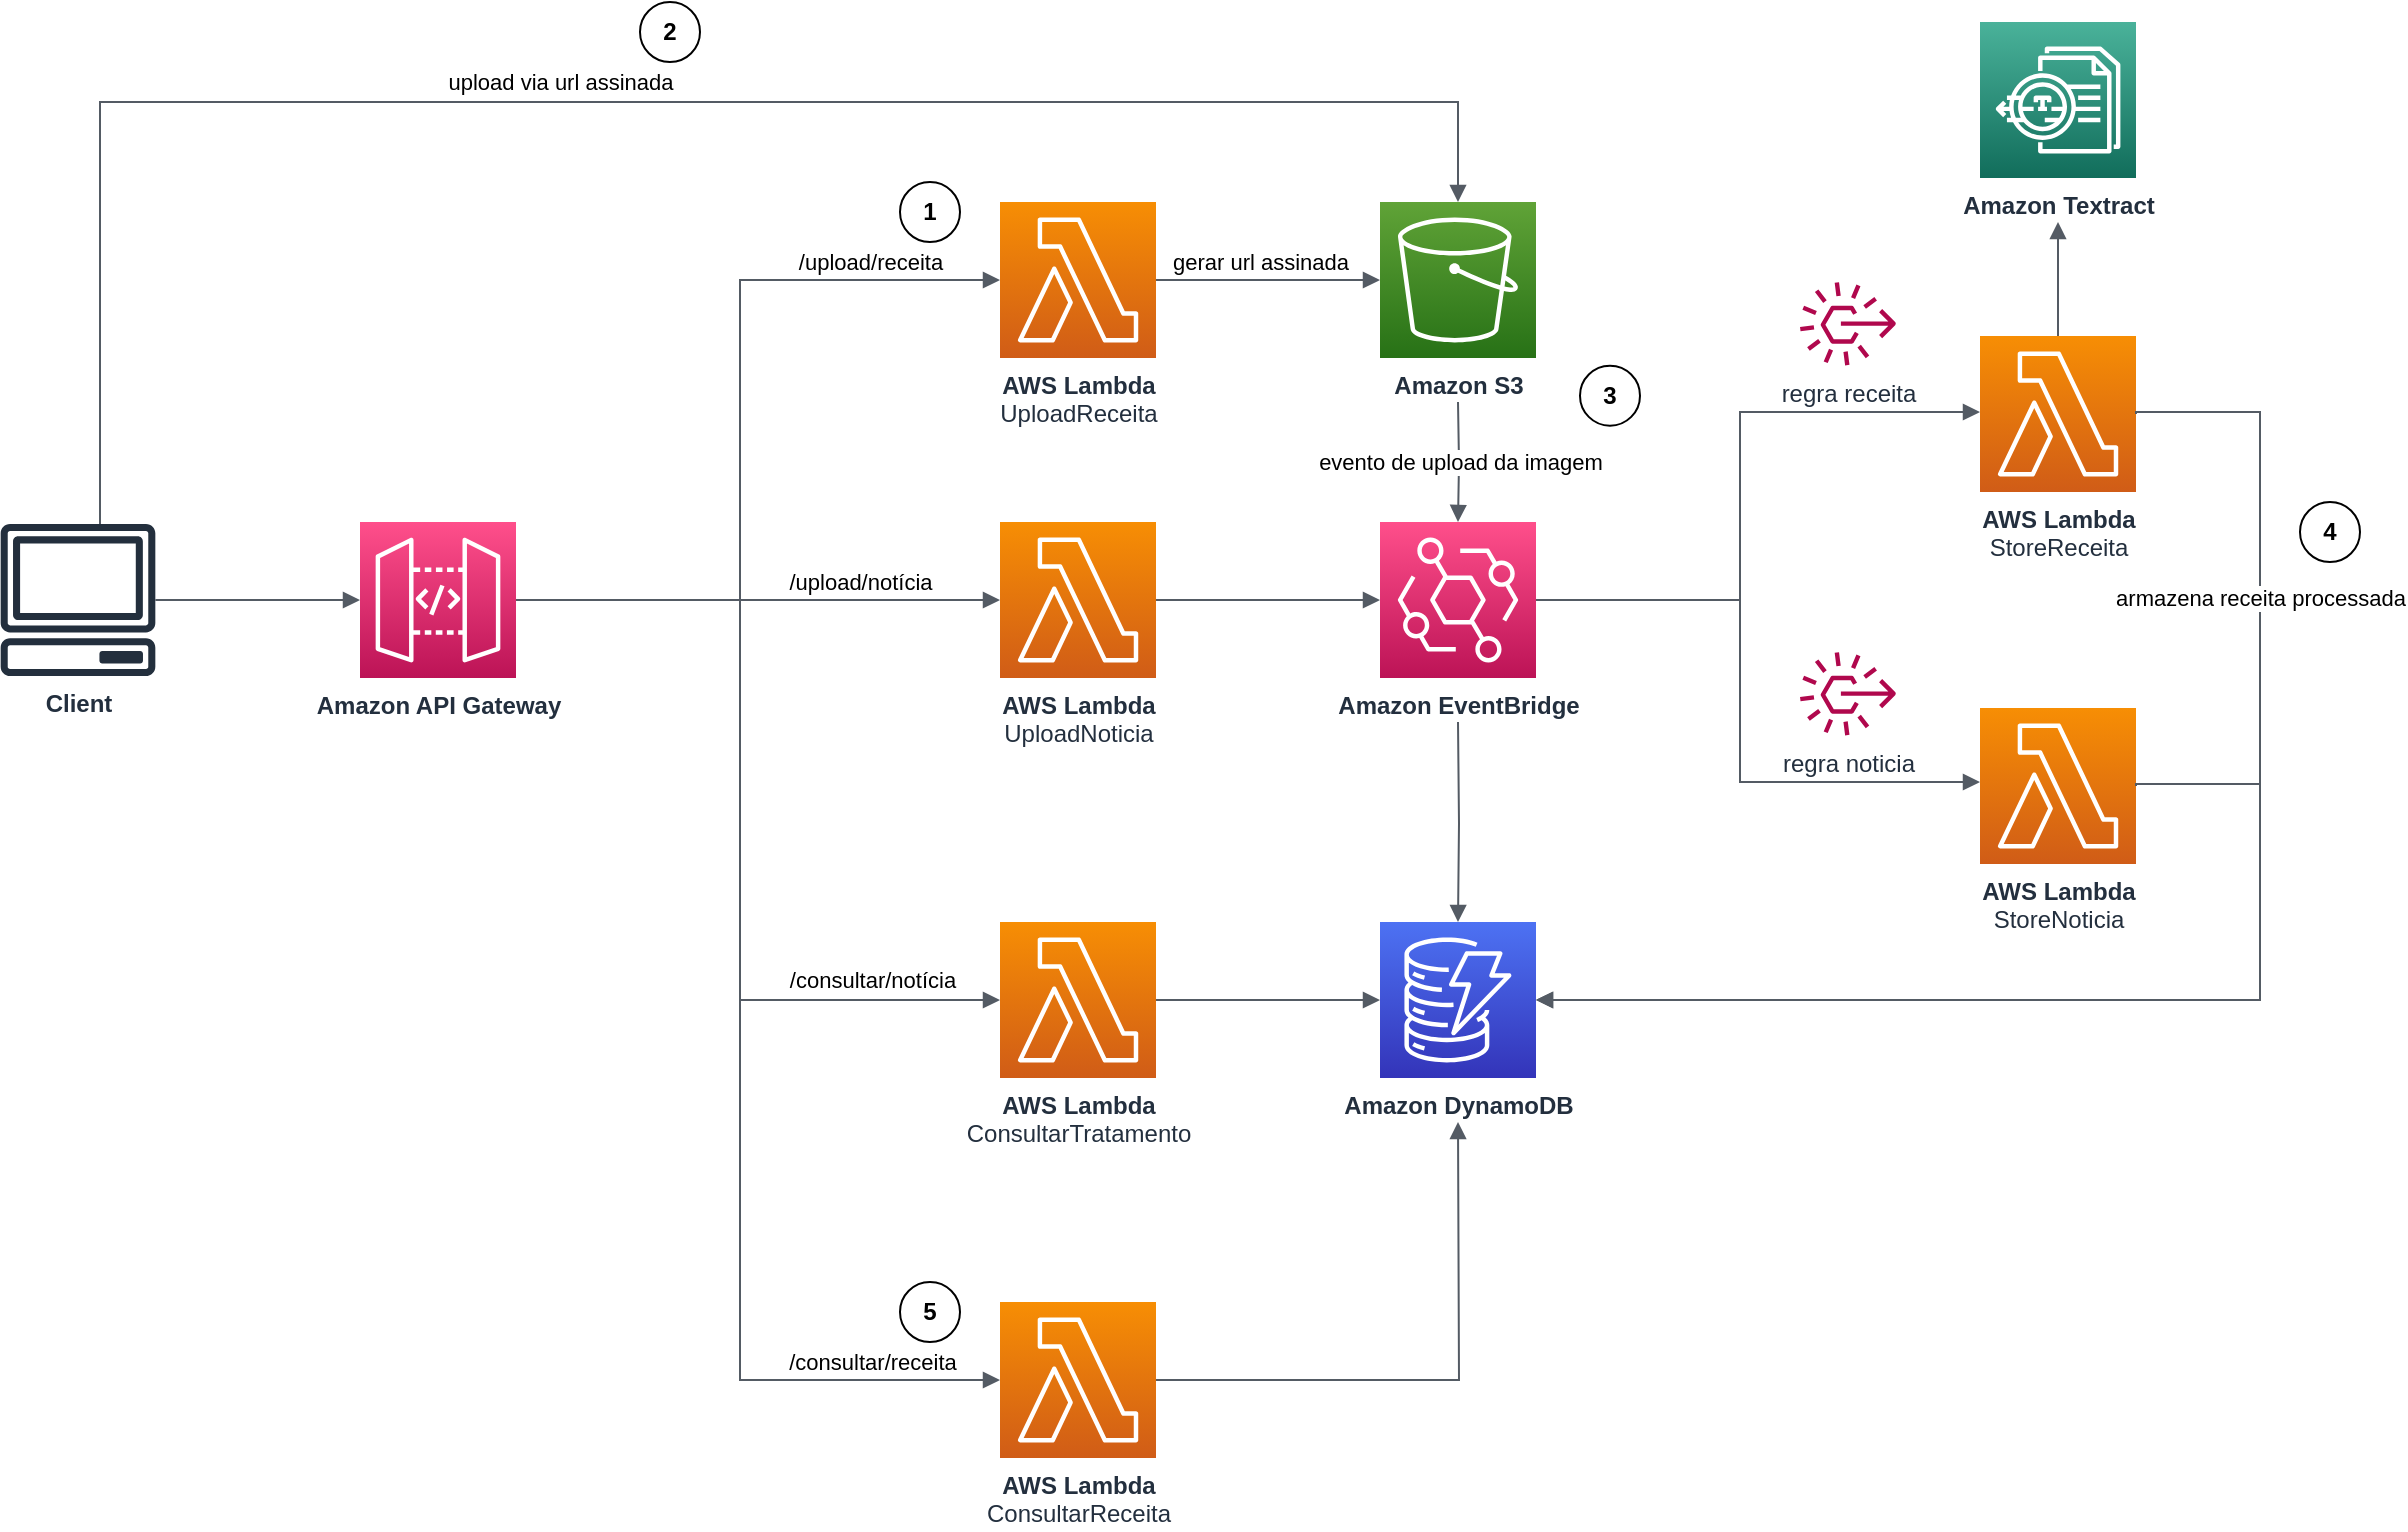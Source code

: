<mxfile version="20.0.4" type="device"><diagram id="5Es7ddsYDcV8z9SC6JIc" name="Page-1"><mxGraphModel dx="3192" dy="1624" grid="1" gridSize="10" guides="1" tooltips="1" connect="1" arrows="1" fold="1" page="1" pageScale="1" pageWidth="1169" pageHeight="827" math="0" shadow="0"><root><mxCell id="0"/><mxCell id="1" parent="0"/><mxCell id="QU9gRXE5j8w22ZuE09sC-1" value="&lt;b&gt;Amazon API Gateway&lt;br&gt;&lt;/b&gt;" style="sketch=0;points=[[0,0,0],[0.25,0,0],[0.5,0,0],[0.75,0,0],[1,0,0],[0,1,0],[0.25,1,0],[0.5,1,0],[0.75,1,0],[1,1,0],[0,0.25,0],[0,0.5,0],[0,0.75,0],[1,0.25,0],[1,0.5,0],[1,0.75,0]];outlineConnect=0;fontColor=#232F3E;gradientColor=#FF4F8B;gradientDirection=north;fillColor=#BC1356;strokeColor=#ffffff;dashed=0;verticalLabelPosition=bottom;verticalAlign=top;align=center;html=1;fontSize=12;fontStyle=0;aspect=fixed;shape=mxgraph.aws4.resourceIcon;resIcon=mxgraph.aws4.api_gateway;" parent="1" vertex="1"><mxGeometry x="120" y="170" width="78" height="78" as="geometry"/></mxCell><mxCell id="QU9gRXE5j8w22ZuE09sC-2" value="&lt;div&gt;&lt;b&gt;AWS Lambda&lt;/b&gt;&lt;/div&gt;UploadReceita" style="sketch=0;points=[[0,0,0],[0.25,0,0],[0.5,0,0],[0.75,0,0],[1,0,0],[0,1,0],[0.25,1,0],[0.5,1,0],[0.75,1,0],[1,1,0],[0,0.25,0],[0,0.5,0],[0,0.75,0],[1,0.25,0],[1,0.5,0],[1,0.75,0]];outlineConnect=0;fontColor=#232F3E;gradientColor=#F78E04;gradientDirection=north;fillColor=#D05C17;strokeColor=#ffffff;dashed=0;verticalLabelPosition=bottom;verticalAlign=top;align=center;html=1;fontSize=12;fontStyle=0;aspect=fixed;shape=mxgraph.aws4.resourceIcon;resIcon=mxgraph.aws4.lambda;" parent="1" vertex="1"><mxGeometry x="440" y="10" width="78" height="78" as="geometry"/></mxCell><mxCell id="QU9gRXE5j8w22ZuE09sC-3" value="&lt;b&gt;Amazon S3&lt;br&gt;&lt;/b&gt;" style="sketch=0;points=[[0,0,0],[0.25,0,0],[0.5,0,0],[0.75,0,0],[1,0,0],[0,1,0],[0.25,1,0],[0.5,1,0],[0.75,1,0],[1,1,0],[0,0.25,0],[0,0.5,0],[0,0.75,0],[1,0.25,0],[1,0.5,0],[1,0.75,0]];outlineConnect=0;fontColor=#232F3E;gradientColor=#60A337;gradientDirection=north;fillColor=#277116;strokeColor=#ffffff;dashed=0;verticalLabelPosition=bottom;verticalAlign=top;align=center;html=1;fontSize=12;fontStyle=0;aspect=fixed;shape=mxgraph.aws4.resourceIcon;resIcon=mxgraph.aws4.s3;" parent="1" vertex="1"><mxGeometry x="630" y="10" width="78" height="78" as="geometry"/></mxCell><mxCell id="QU9gRXE5j8w22ZuE09sC-4" value="&lt;b&gt;Client&lt;/b&gt;" style="sketch=0;outlineConnect=0;fontColor=#232F3E;gradientColor=none;fillColor=#232F3D;strokeColor=none;dashed=0;verticalLabelPosition=bottom;verticalAlign=top;align=center;html=1;fontSize=12;fontStyle=0;aspect=fixed;pointerEvents=1;shape=mxgraph.aws4.client;" parent="1" vertex="1"><mxGeometry x="-60" y="171" width="78" height="76" as="geometry"/></mxCell><mxCell id="QU9gRXE5j8w22ZuE09sC-5" value="&lt;b&gt;Amazon EventBridge&lt;br&gt;&lt;/b&gt;" style="sketch=0;points=[[0,0,0],[0.25,0,0],[0.5,0,0],[0.75,0,0],[1,0,0],[0,1,0],[0.25,1,0],[0.5,1,0],[0.75,1,0],[1,1,0],[0,0.25,0],[0,0.5,0],[0,0.75,0],[1,0.25,0],[1,0.5,0],[1,0.75,0]];outlineConnect=0;fontColor=#232F3E;gradientColor=#FF4F8B;gradientDirection=north;fillColor=#BC1356;strokeColor=#ffffff;dashed=0;verticalLabelPosition=bottom;verticalAlign=top;align=center;html=1;fontSize=12;fontStyle=0;aspect=fixed;shape=mxgraph.aws4.resourceIcon;resIcon=mxgraph.aws4.eventbridge;" parent="1" vertex="1"><mxGeometry x="630" y="170" width="78" height="78" as="geometry"/></mxCell><mxCell id="QU9gRXE5j8w22ZuE09sC-6" value="&lt;b&gt;Amazon DynamoDB&lt;br&gt;&lt;/b&gt;" style="sketch=0;points=[[0,0,0],[0.25,0,0],[0.5,0,0],[0.75,0,0],[1,0,0],[0,1,0],[0.25,1,0],[0.5,1,0],[0.75,1,0],[1,1,0],[0,0.25,0],[0,0.5,0],[0,0.75,0],[1,0.25,0],[1,0.5,0],[1,0.75,0]];outlineConnect=0;fontColor=#232F3E;gradientColor=#4D72F3;gradientDirection=north;fillColor=#3334B9;strokeColor=#ffffff;dashed=0;verticalLabelPosition=bottom;verticalAlign=top;align=center;html=1;fontSize=12;fontStyle=0;aspect=fixed;shape=mxgraph.aws4.resourceIcon;resIcon=mxgraph.aws4.dynamodb;" parent="1" vertex="1"><mxGeometry x="630" y="370" width="78" height="78" as="geometry"/></mxCell><mxCell id="QU9gRXE5j8w22ZuE09sC-7" value="" style="edgeStyle=orthogonalEdgeStyle;html=1;endArrow=block;elbow=vertical;startArrow=none;endFill=1;strokeColor=#545B64;rounded=0;" parent="1" source="QU9gRXE5j8w22ZuE09sC-4" target="QU9gRXE5j8w22ZuE09sC-1" edge="1"><mxGeometry width="100" relative="1" as="geometry"><mxPoint x="90" y="140" as="sourcePoint"/><mxPoint x="190" y="140" as="targetPoint"/></mxGeometry></mxCell><mxCell id="QU9gRXE5j8w22ZuE09sC-8" value="" style="edgeStyle=orthogonalEdgeStyle;html=1;endArrow=block;elbow=vertical;startArrow=none;endFill=1;strokeColor=#545B64;rounded=0;entryX=0;entryY=0.5;entryDx=0;entryDy=0;entryPerimeter=0;" parent="1" source="QU9gRXE5j8w22ZuE09sC-1" target="QU9gRXE5j8w22ZuE09sC-2" edge="1"><mxGeometry width="100" relative="1" as="geometry"><mxPoint x="240" y="100" as="sourcePoint"/><mxPoint x="340" y="100" as="targetPoint"/><Array as="points"><mxPoint x="310" y="209"/><mxPoint x="310" y="49"/></Array></mxGeometry></mxCell><mxCell id="QU9gRXE5j8w22ZuE09sC-26" value="/upload/receita" style="edgeLabel;html=1;align=center;verticalAlign=middle;resizable=0;points=[];" parent="QU9gRXE5j8w22ZuE09sC-8" vertex="1" connectable="0"><mxGeometry x="0.451" relative="1" as="geometry"><mxPoint x="45" y="-9" as="offset"/></mxGeometry></mxCell><mxCell id="QU9gRXE5j8w22ZuE09sC-9" value="" style="edgeStyle=orthogonalEdgeStyle;html=1;endArrow=block;elbow=vertical;startArrow=none;endFill=1;strokeColor=#545B64;rounded=0;" parent="1" source="QU9gRXE5j8w22ZuE09sC-2" target="QU9gRXE5j8w22ZuE09sC-3" edge="1"><mxGeometry width="100" relative="1" as="geometry"><mxPoint x="500" y="140" as="sourcePoint"/><mxPoint x="600" y="140" as="targetPoint"/></mxGeometry></mxCell><mxCell id="QU9gRXE5j8w22ZuE09sC-29" value="gerar url assinada" style="edgeLabel;html=1;align=center;verticalAlign=middle;resizable=0;points=[];" parent="QU9gRXE5j8w22ZuE09sC-9" vertex="1" connectable="0"><mxGeometry x="-0.268" y="-1" relative="1" as="geometry"><mxPoint x="11" y="-10" as="offset"/></mxGeometry></mxCell><mxCell id="QU9gRXE5j8w22ZuE09sC-10" value="" style="edgeStyle=orthogonalEdgeStyle;html=1;endArrow=block;elbow=vertical;startArrow=none;endFill=1;strokeColor=#545B64;rounded=0;entryX=0.5;entryY=0;entryDx=0;entryDy=0;entryPerimeter=0;" parent="1" source="QU9gRXE5j8w22ZuE09sC-4" target="QU9gRXE5j8w22ZuE09sC-3" edge="1"><mxGeometry width="100" relative="1" as="geometry"><mxPoint x="-60" y="90" as="sourcePoint"/><mxPoint x="40" y="90" as="targetPoint"/><Array as="points"><mxPoint x="-10" y="-40"/><mxPoint x="669" y="-40"/></Array></mxGeometry></mxCell><mxCell id="QU9gRXE5j8w22ZuE09sC-39" value="upload via url assinada" style="edgeLabel;html=1;align=center;verticalAlign=middle;resizable=0;points=[];" parent="QU9gRXE5j8w22ZuE09sC-10" vertex="1" connectable="0"><mxGeometry x="-0.184" y="-3" relative="1" as="geometry"><mxPoint x="57" y="-13" as="offset"/></mxGeometry></mxCell><mxCell id="QU9gRXE5j8w22ZuE09sC-11" value="" style="edgeStyle=orthogonalEdgeStyle;html=1;endArrow=block;elbow=vertical;startArrow=none;endFill=1;strokeColor=#545B64;rounded=0;" parent="1" source="QU9gRXE5j8w22ZuE09sC-1" target="TgJPwrugzKkTS5j50wxU-1" edge="1"><mxGeometry width="100" relative="1" as="geometry"><mxPoint x="310" y="250" as="sourcePoint"/><mxPoint x="410" y="250" as="targetPoint"/></mxGeometry></mxCell><mxCell id="QU9gRXE5j8w22ZuE09sC-30" value="/upload/notícia" style="edgeLabel;html=1;align=center;verticalAlign=middle;resizable=0;points=[];" parent="QU9gRXE5j8w22ZuE09sC-11" vertex="1" connectable="0"><mxGeometry x="-0.239" y="1" relative="1" as="geometry"><mxPoint x="80" y="-8" as="offset"/></mxGeometry></mxCell><mxCell id="QU9gRXE5j8w22ZuE09sC-12" value="" style="edgeStyle=orthogonalEdgeStyle;html=1;endArrow=block;elbow=vertical;startArrow=none;endFill=1;strokeColor=#545B64;rounded=0;" parent="1" target="QU9gRXE5j8w22ZuE09sC-5" edge="1"><mxGeometry width="100" relative="1" as="geometry"><mxPoint x="669" y="110" as="sourcePoint"/><mxPoint x="750" y="150" as="targetPoint"/></mxGeometry></mxCell><mxCell id="QU9gRXE5j8w22ZuE09sC-38" value="evento de upload da imagem" style="edgeLabel;html=1;align=center;verticalAlign=middle;resizable=0;points=[];" parent="QU9gRXE5j8w22ZuE09sC-12" vertex="1" connectable="0"><mxGeometry x="-0.318" y="-1" relative="1" as="geometry"><mxPoint x="1" y="9" as="offset"/></mxGeometry></mxCell><mxCell id="QU9gRXE5j8w22ZuE09sC-18" value="" style="edgeStyle=orthogonalEdgeStyle;html=1;endArrow=block;elbow=vertical;startArrow=none;endFill=1;strokeColor=#545B64;rounded=0;" parent="1" source="QU9gRXE5j8w22ZuE09sC-1" target="QU9gRXE5j8w22ZuE09sC-19" edge="1"><mxGeometry width="100" relative="1" as="geometry"><mxPoint x="243.0" y="209" as="sourcePoint"/><mxPoint x="674.0" y="418" as="targetPoint"/><Array as="points"><mxPoint x="310" y="209"/><mxPoint x="310" y="409"/></Array></mxGeometry></mxCell><mxCell id="QU9gRXE5j8w22ZuE09sC-33" value="&lt;div&gt;/consultar/notícia&lt;/div&gt;" style="edgeLabel;html=1;align=center;verticalAlign=middle;resizable=0;points=[];" parent="QU9gRXE5j8w22ZuE09sC-18" vertex="1" connectable="0"><mxGeometry x="0.558" y="-3" relative="1" as="geometry"><mxPoint x="33" y="-13" as="offset"/></mxGeometry></mxCell><mxCell id="QU9gRXE5j8w22ZuE09sC-19" value="&lt;div&gt;&lt;b&gt;AWS Lambda&lt;/b&gt;&lt;/div&gt;ConsultarTratamento" style="sketch=0;points=[[0,0,0],[0.25,0,0],[0.5,0,0],[0.75,0,0],[1,0,0],[0,1,0],[0.25,1,0],[0.5,1,0],[0.75,1,0],[1,1,0],[0,0.25,0],[0,0.5,0],[0,0.75,0],[1,0.25,0],[1,0.5,0],[1,0.75,0]];outlineConnect=0;fontColor=#232F3E;gradientColor=#F78E04;gradientDirection=north;fillColor=#D05C17;strokeColor=#ffffff;dashed=0;verticalLabelPosition=bottom;verticalAlign=top;align=center;html=1;fontSize=12;fontStyle=0;aspect=fixed;shape=mxgraph.aws4.resourceIcon;resIcon=mxgraph.aws4.lambda;" parent="1" vertex="1"><mxGeometry x="440" y="370" width="78" height="78" as="geometry"/></mxCell><mxCell id="QU9gRXE5j8w22ZuE09sC-20" value="" style="edgeStyle=orthogonalEdgeStyle;html=1;endArrow=block;elbow=vertical;startArrow=none;endFill=1;strokeColor=#545B64;rounded=0;" parent="1" source="QU9gRXE5j8w22ZuE09sC-19" target="QU9gRXE5j8w22ZuE09sC-6" edge="1"><mxGeometry width="100" relative="1" as="geometry"><mxPoint x="480" y="400" as="sourcePoint"/><mxPoint x="580" y="400" as="targetPoint"/></mxGeometry></mxCell><mxCell id="QU9gRXE5j8w22ZuE09sC-21" value="&lt;div&gt;&lt;b&gt;AWS Lambda&lt;/b&gt;&lt;/div&gt;StoreReceita" style="sketch=0;points=[[0,0,0],[0.25,0,0],[0.5,0,0],[0.75,0,0],[1,0,0],[0,1,0],[0.25,1,0],[0.5,1,0],[0.75,1,0],[1,1,0],[0,0.25,0],[0,0.5,0],[0,0.75,0],[1,0.25,0],[1,0.5,0],[1,0.75,0]];outlineConnect=0;fontColor=#232F3E;gradientColor=#F78E04;gradientDirection=north;fillColor=#D05C17;strokeColor=#ffffff;dashed=0;verticalLabelPosition=bottom;verticalAlign=top;align=center;html=1;fontSize=12;fontStyle=0;aspect=fixed;shape=mxgraph.aws4.resourceIcon;resIcon=mxgraph.aws4.lambda;" parent="1" vertex="1"><mxGeometry x="930" y="77" width="78" height="78" as="geometry"/></mxCell><mxCell id="QU9gRXE5j8w22ZuE09sC-22" value="" style="edgeStyle=orthogonalEdgeStyle;html=1;endArrow=block;elbow=vertical;startArrow=none;endFill=1;strokeColor=#545B64;rounded=0;exitX=1;exitY=0.5;exitDx=0;exitDy=0;exitPerimeter=0;" parent="1" source="QU9gRXE5j8w22ZuE09sC-5" target="QU9gRXE5j8w22ZuE09sC-21" edge="1"><mxGeometry width="100" relative="1" as="geometry"><mxPoint x="750" y="190" as="sourcePoint"/><mxPoint x="850" y="190" as="targetPoint"/><Array as="points"><mxPoint x="810" y="209"/><mxPoint x="810" y="115"/></Array></mxGeometry></mxCell><mxCell id="QU9gRXE5j8w22ZuE09sC-27" value="&lt;b&gt;Amazon Textract&lt;br&gt;&lt;/b&gt;" style="sketch=0;points=[[0,0,0],[0.25,0,0],[0.5,0,0],[0.75,0,0],[1,0,0],[0,1,0],[0.25,1,0],[0.5,1,0],[0.75,1,0],[1,1,0],[0,0.25,0],[0,0.5,0],[0,0.75,0],[1,0.25,0],[1,0.5,0],[1,0.75,0]];outlineConnect=0;fontColor=#232F3E;gradientColor=#4AB29A;gradientDirection=north;fillColor=#116D5B;strokeColor=#ffffff;dashed=0;verticalLabelPosition=bottom;verticalAlign=top;align=center;html=1;fontSize=12;fontStyle=0;aspect=fixed;shape=mxgraph.aws4.resourceIcon;resIcon=mxgraph.aws4.textract;" parent="1" vertex="1"><mxGeometry x="930" y="-80" width="78" height="78" as="geometry"/></mxCell><mxCell id="QU9gRXE5j8w22ZuE09sC-28" value="" style="edgeStyle=orthogonalEdgeStyle;html=1;endArrow=block;elbow=vertical;startArrow=none;endFill=1;strokeColor=#545B64;rounded=0;" parent="1" source="QU9gRXE5j8w22ZuE09sC-21" edge="1"><mxGeometry width="100" relative="1" as="geometry"><mxPoint x="1030" y="66" as="sourcePoint"/><mxPoint x="969" y="20" as="targetPoint"/></mxGeometry></mxCell><mxCell id="QU9gRXE5j8w22ZuE09sC-31" value="" style="edgeStyle=orthogonalEdgeStyle;html=1;endArrow=block;elbow=vertical;startArrow=none;endFill=1;strokeColor=#545B64;rounded=0;" parent="1" target="QU9gRXE5j8w22ZuE09sC-6" edge="1"><mxGeometry width="100" relative="1" as="geometry"><mxPoint x="669" y="270" as="sourcePoint"/><mxPoint x="730" y="300" as="targetPoint"/></mxGeometry></mxCell><mxCell id="QU9gRXE5j8w22ZuE09sC-34" value="&lt;div&gt;&lt;b&gt;AWS Lambda&lt;/b&gt;&lt;/div&gt;ConsultarReceita" style="sketch=0;points=[[0,0,0],[0.25,0,0],[0.5,0,0],[0.75,0,0],[1,0,0],[0,1,0],[0.25,1,0],[0.5,1,0],[0.75,1,0],[1,1,0],[0,0.25,0],[0,0.5,0],[0,0.75,0],[1,0.25,0],[1,0.5,0],[1,0.75,0]];outlineConnect=0;fontColor=#232F3E;gradientColor=#F78E04;gradientDirection=north;fillColor=#D05C17;strokeColor=#ffffff;dashed=0;verticalLabelPosition=bottom;verticalAlign=top;align=center;html=1;fontSize=12;fontStyle=0;aspect=fixed;shape=mxgraph.aws4.resourceIcon;resIcon=mxgraph.aws4.lambda;" parent="1" vertex="1"><mxGeometry x="440" y="560" width="78" height="78" as="geometry"/></mxCell><mxCell id="QU9gRXE5j8w22ZuE09sC-35" value="" style="edgeStyle=orthogonalEdgeStyle;html=1;endArrow=block;elbow=vertical;startArrow=none;endFill=1;strokeColor=#545B64;rounded=0;exitX=1;exitY=0.5;exitDx=0;exitDy=0;exitPerimeter=0;" parent="1" source="QU9gRXE5j8w22ZuE09sC-1" target="QU9gRXE5j8w22ZuE09sC-34" edge="1"><mxGeometry width="100" relative="1" as="geometry"><mxPoint x="200" y="280" as="sourcePoint"/><mxPoint x="440" y="599" as="targetPoint"/><Array as="points"><mxPoint x="310" y="209"/><mxPoint x="310" y="599"/></Array></mxGeometry></mxCell><mxCell id="QU9gRXE5j8w22ZuE09sC-37" value="/consultar/receita" style="edgeLabel;html=1;align=center;verticalAlign=middle;resizable=0;points=[];" parent="QU9gRXE5j8w22ZuE09sC-35" vertex="1" connectable="0"><mxGeometry x="0.692" y="2" relative="1" as="geometry"><mxPoint x="33" y="-7" as="offset"/></mxGeometry></mxCell><mxCell id="QU9gRXE5j8w22ZuE09sC-36" value="" style="edgeStyle=orthogonalEdgeStyle;html=1;endArrow=block;elbow=vertical;startArrow=none;endFill=1;strokeColor=#545B64;rounded=0;" parent="1" source="QU9gRXE5j8w22ZuE09sC-34" edge="1"><mxGeometry width="100" relative="1" as="geometry"><mxPoint x="560" y="590" as="sourcePoint"/><mxPoint x="669" y="470" as="targetPoint"/></mxGeometry></mxCell><mxCell id="QU9gRXE5j8w22ZuE09sC-40" value="&lt;b&gt;1&lt;/b&gt;" style="ellipse;whiteSpace=wrap;html=1;aspect=fixed;" parent="1" vertex="1"><mxGeometry x="390" width="30" height="30" as="geometry"/></mxCell><mxCell id="QU9gRXE5j8w22ZuE09sC-41" value="&lt;b&gt;2&lt;/b&gt;" style="ellipse;whiteSpace=wrap;html=1;aspect=fixed;" parent="1" vertex="1"><mxGeometry x="260" y="-90" width="30" height="30" as="geometry"/></mxCell><mxCell id="QU9gRXE5j8w22ZuE09sC-42" value="&lt;b&gt;3&lt;/b&gt;" style="ellipse;whiteSpace=wrap;html=1;aspect=fixed;" parent="1" vertex="1"><mxGeometry x="730" y="91.85" width="30" height="30" as="geometry"/></mxCell><mxCell id="QU9gRXE5j8w22ZuE09sC-43" value="&lt;div&gt;&lt;b&gt;AWS Lambda&lt;/b&gt;&lt;/div&gt;StoreNoticia" style="sketch=0;points=[[0,0,0],[0.25,0,0],[0.5,0,0],[0.75,0,0],[1,0,0],[0,1,0],[0.25,1,0],[0.5,1,0],[0.75,1,0],[1,1,0],[0,0.25,0],[0,0.5,0],[0,0.75,0],[1,0.25,0],[1,0.5,0],[1,0.75,0]];outlineConnect=0;fontColor=#232F3E;gradientColor=#F78E04;gradientDirection=north;fillColor=#D05C17;strokeColor=#ffffff;dashed=0;verticalLabelPosition=bottom;verticalAlign=top;align=center;html=1;fontSize=12;fontStyle=0;aspect=fixed;shape=mxgraph.aws4.resourceIcon;resIcon=mxgraph.aws4.lambda;" parent="1" vertex="1"><mxGeometry x="930" y="263" width="78" height="78" as="geometry"/></mxCell><mxCell id="QU9gRXE5j8w22ZuE09sC-44" value="" style="edgeStyle=orthogonalEdgeStyle;html=1;endArrow=block;elbow=vertical;startArrow=none;endFill=1;strokeColor=#545B64;rounded=0;entryX=1;entryY=0.5;entryDx=0;entryDy=0;entryPerimeter=0;exitX=1;exitY=0.5;exitDx=0;exitDy=0;exitPerimeter=0;" parent="1" source="QU9gRXE5j8w22ZuE09sC-43" target="QU9gRXE5j8w22ZuE09sC-6" edge="1"><mxGeometry width="100" relative="1" as="geometry"><mxPoint x="970" y="380" as="sourcePoint"/><mxPoint x="910" y="430" as="targetPoint"/><Array as="points"><mxPoint x="1070" y="301"/><mxPoint x="1070" y="409"/></Array></mxGeometry></mxCell><mxCell id="QU9gRXE5j8w22ZuE09sC-45" value="" style="edgeStyle=orthogonalEdgeStyle;html=1;endArrow=block;elbow=vertical;startArrow=none;endFill=1;strokeColor=#545B64;rounded=0;" parent="1" source="QU9gRXE5j8w22ZuE09sC-5" target="QU9gRXE5j8w22ZuE09sC-43" edge="1"><mxGeometry width="100" relative="1" as="geometry"><mxPoint x="800" y="240" as="sourcePoint"/><mxPoint x="900" y="240" as="targetPoint"/><Array as="points"><mxPoint x="810" y="209"/><mxPoint x="810" y="300"/></Array></mxGeometry></mxCell><mxCell id="QU9gRXE5j8w22ZuE09sC-46" value="" style="edgeStyle=orthogonalEdgeStyle;html=1;endArrow=block;elbow=vertical;startArrow=none;endFill=1;strokeColor=#545B64;rounded=0;exitX=1;exitY=0.5;exitDx=0;exitDy=0;exitPerimeter=0;entryX=1;entryY=0.5;entryDx=0;entryDy=0;entryPerimeter=0;" parent="1" source="QU9gRXE5j8w22ZuE09sC-21" target="QU9gRXE5j8w22ZuE09sC-6" edge="1"><mxGeometry width="100" relative="1" as="geometry"><mxPoint x="1050" y="200" as="sourcePoint"/><mxPoint x="1150" y="200" as="targetPoint"/><Array as="points"><mxPoint x="1070" y="115"/><mxPoint x="1070" y="409"/></Array></mxGeometry></mxCell><mxCell id="QU9gRXE5j8w22ZuE09sC-50" value="armazena receita processada" style="edgeLabel;html=1;align=center;verticalAlign=middle;resizable=0;points=[];" parent="QU9gRXE5j8w22ZuE09sC-46" vertex="1" connectable="0"><mxGeometry x="-0.608" relative="1" as="geometry"><mxPoint y="15" as="offset"/></mxGeometry></mxCell><mxCell id="QU9gRXE5j8w22ZuE09sC-47" value="regra receita" style="sketch=0;outlineConnect=0;fontColor=#232F3E;gradientColor=none;fillColor=#B0084D;strokeColor=none;dashed=0;verticalLabelPosition=bottom;verticalAlign=top;align=center;html=1;fontSize=12;fontStyle=0;aspect=fixed;pointerEvents=1;shape=mxgraph.aws4.rule_3;" parent="1" vertex="1"><mxGeometry x="840" y="50" width="48" height="41.85" as="geometry"/></mxCell><mxCell id="QU9gRXE5j8w22ZuE09sC-48" value="regra noticia" style="sketch=0;outlineConnect=0;fontColor=#232F3E;gradientColor=none;fillColor=#B0084D;strokeColor=none;dashed=0;verticalLabelPosition=bottom;verticalAlign=top;align=center;html=1;fontSize=12;fontStyle=0;aspect=fixed;pointerEvents=1;shape=mxgraph.aws4.rule_3;" parent="1" vertex="1"><mxGeometry x="840" y="235" width="48" height="41.85" as="geometry"/></mxCell><mxCell id="QU9gRXE5j8w22ZuE09sC-49" value="&lt;b&gt;4&lt;/b&gt;" style="ellipse;whiteSpace=wrap;html=1;aspect=fixed;" parent="1" vertex="1"><mxGeometry x="1090" y="160" width="30" height="30" as="geometry"/></mxCell><mxCell id="QU9gRXE5j8w22ZuE09sC-53" value="&lt;b&gt;5&lt;/b&gt;" style="ellipse;whiteSpace=wrap;html=1;aspect=fixed;" parent="1" vertex="1"><mxGeometry x="390" y="550" width="30" height="30" as="geometry"/></mxCell><mxCell id="TgJPwrugzKkTS5j50wxU-1" value="&lt;div&gt;&lt;b&gt;AWS Lambda&lt;/b&gt;&lt;/div&gt;UploadNoticia" style="sketch=0;points=[[0,0,0],[0.25,0,0],[0.5,0,0],[0.75,0,0],[1,0,0],[0,1,0],[0.25,1,0],[0.5,1,0],[0.75,1,0],[1,1,0],[0,0.25,0],[0,0.5,0],[0,0.75,0],[1,0.25,0],[1,0.5,0],[1,0.75,0]];outlineConnect=0;fontColor=#232F3E;gradientColor=#F78E04;gradientDirection=north;fillColor=#D05C17;strokeColor=#ffffff;dashed=0;verticalLabelPosition=bottom;verticalAlign=top;align=center;html=1;fontSize=12;fontStyle=0;aspect=fixed;shape=mxgraph.aws4.resourceIcon;resIcon=mxgraph.aws4.lambda;" vertex="1" parent="1"><mxGeometry x="440" y="170" width="78" height="78" as="geometry"/></mxCell><mxCell id="TgJPwrugzKkTS5j50wxU-2" value="" style="edgeStyle=orthogonalEdgeStyle;html=1;endArrow=block;elbow=vertical;startArrow=none;endFill=1;strokeColor=#545B64;rounded=0;exitX=1;exitY=0.5;exitDx=0;exitDy=0;exitPerimeter=0;" edge="1" parent="1" source="TgJPwrugzKkTS5j50wxU-1" target="QU9gRXE5j8w22ZuE09sC-5"><mxGeometry width="100" relative="1" as="geometry"><mxPoint x="530" y="210" as="sourcePoint"/><mxPoint x="630" y="210" as="targetPoint"/></mxGeometry></mxCell></root></mxGraphModel></diagram></mxfile>